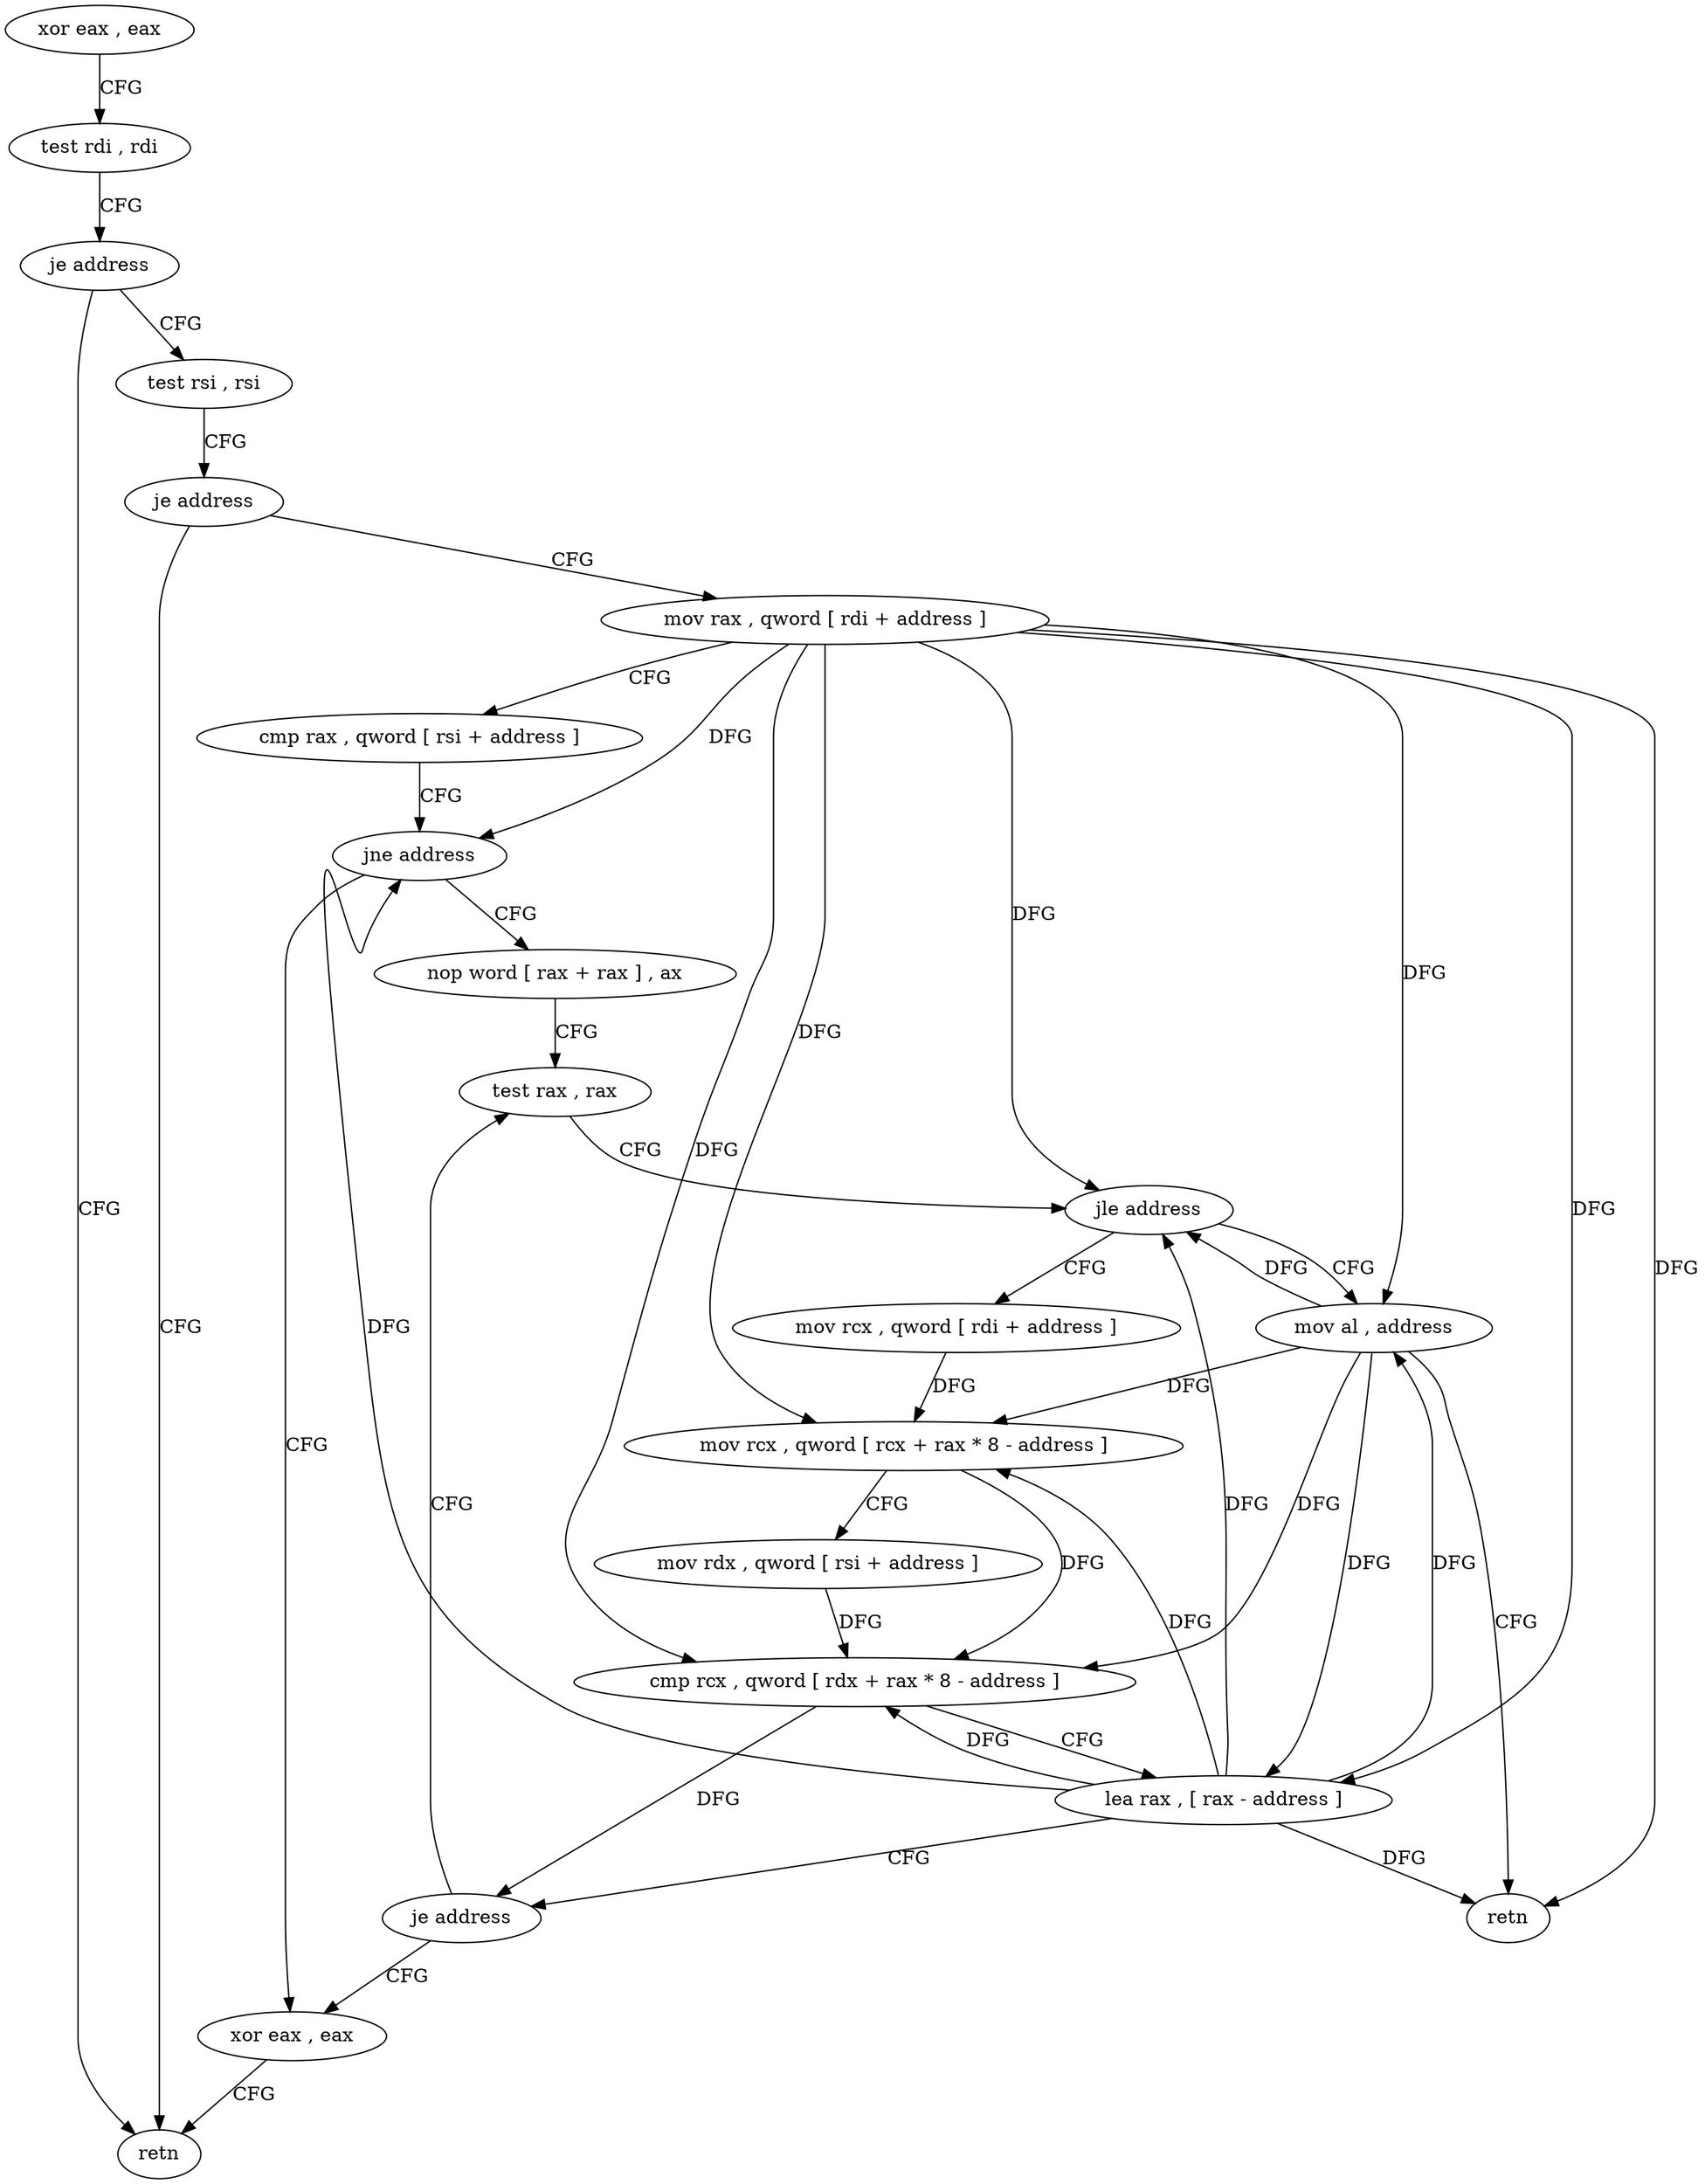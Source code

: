 digraph "func" {
"4241968" [label = "xor eax , eax" ]
"4241970" [label = "test rdi , rdi" ]
"4241973" [label = "je address" ]
"4242031" [label = "retn" ]
"4241975" [label = "test rsi , rsi" ]
"4241978" [label = "je address" ]
"4241980" [label = "mov rax , qword [ rdi + address ]" ]
"4241984" [label = "cmp rax , qword [ rsi + address ]" ]
"4241988" [label = "jne address" ]
"4242029" [label = "xor eax , eax" ]
"4241990" [label = "nop word [ rax + rax ] , ax" ]
"4242000" [label = "test rax , rax" ]
"4242032" [label = "mov al , address" ]
"4242034" [label = "retn" ]
"4242005" [label = "mov rcx , qword [ rdi + address ]" ]
"4242009" [label = "mov rcx , qword [ rcx + rax * 8 - address ]" ]
"4242014" [label = "mov rdx , qword [ rsi + address ]" ]
"4242018" [label = "cmp rcx , qword [ rdx + rax * 8 - address ]" ]
"4242023" [label = "lea rax , [ rax - address ]" ]
"4242027" [label = "je address" ]
"4242003" [label = "jle address" ]
"4241968" -> "4241970" [ label = "CFG" ]
"4241970" -> "4241973" [ label = "CFG" ]
"4241973" -> "4242031" [ label = "CFG" ]
"4241973" -> "4241975" [ label = "CFG" ]
"4241975" -> "4241978" [ label = "CFG" ]
"4241978" -> "4242031" [ label = "CFG" ]
"4241978" -> "4241980" [ label = "CFG" ]
"4241980" -> "4241984" [ label = "CFG" ]
"4241980" -> "4241988" [ label = "DFG" ]
"4241980" -> "4242003" [ label = "DFG" ]
"4241980" -> "4242032" [ label = "DFG" ]
"4241980" -> "4242034" [ label = "DFG" ]
"4241980" -> "4242009" [ label = "DFG" ]
"4241980" -> "4242018" [ label = "DFG" ]
"4241980" -> "4242023" [ label = "DFG" ]
"4241984" -> "4241988" [ label = "CFG" ]
"4241988" -> "4242029" [ label = "CFG" ]
"4241988" -> "4241990" [ label = "CFG" ]
"4242029" -> "4242031" [ label = "CFG" ]
"4241990" -> "4242000" [ label = "CFG" ]
"4242000" -> "4242003" [ label = "CFG" ]
"4242032" -> "4242034" [ label = "CFG" ]
"4242032" -> "4242003" [ label = "DFG" ]
"4242032" -> "4242009" [ label = "DFG" ]
"4242032" -> "4242018" [ label = "DFG" ]
"4242032" -> "4242023" [ label = "DFG" ]
"4242005" -> "4242009" [ label = "DFG" ]
"4242009" -> "4242014" [ label = "CFG" ]
"4242009" -> "4242018" [ label = "DFG" ]
"4242014" -> "4242018" [ label = "DFG" ]
"4242018" -> "4242023" [ label = "CFG" ]
"4242018" -> "4242027" [ label = "DFG" ]
"4242023" -> "4242027" [ label = "CFG" ]
"4242023" -> "4242003" [ label = "DFG" ]
"4242023" -> "4242032" [ label = "DFG" ]
"4242023" -> "4242009" [ label = "DFG" ]
"4242023" -> "4242018" [ label = "DFG" ]
"4242023" -> "4241988" [ label = "DFG" ]
"4242023" -> "4242034" [ label = "DFG" ]
"4242027" -> "4242000" [ label = "CFG" ]
"4242027" -> "4242029" [ label = "CFG" ]
"4242003" -> "4242032" [ label = "CFG" ]
"4242003" -> "4242005" [ label = "CFG" ]
}

